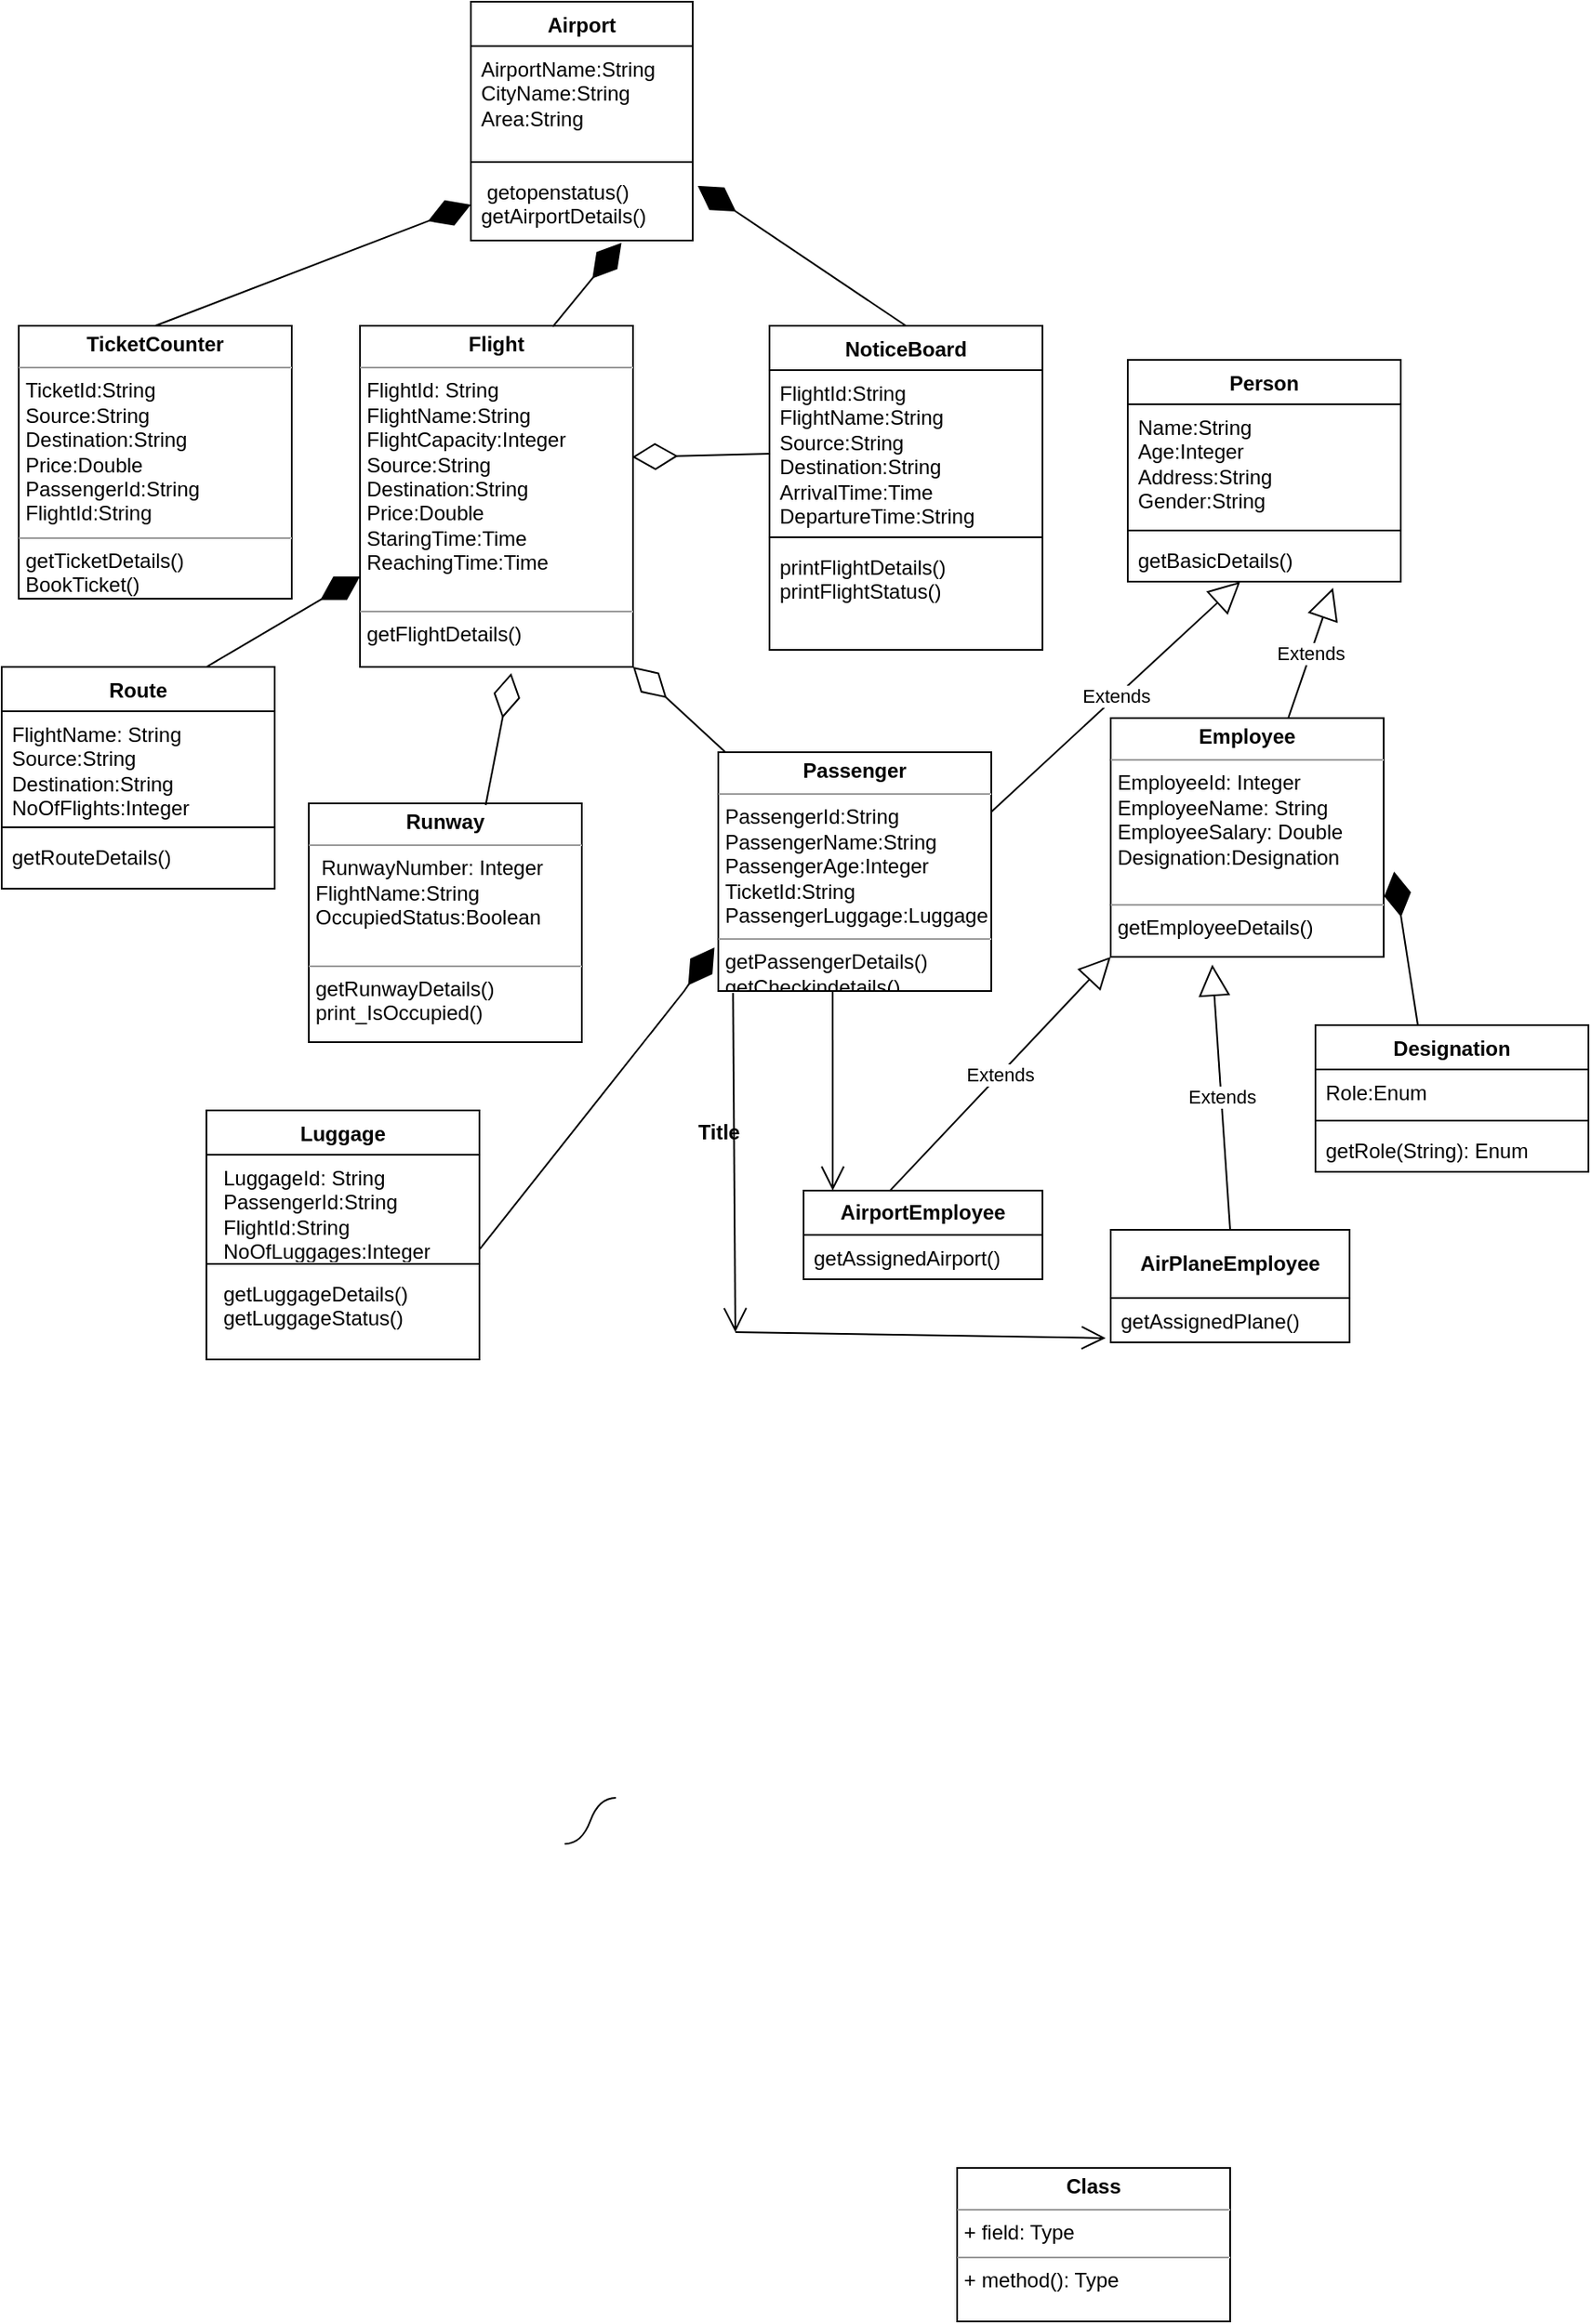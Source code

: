 <mxfile version="21.1.8" type="device" pages="2">
  <diagram name="Page-1" id="7Dt6NddrSka1G5lpPbdA">
    <mxGraphModel dx="1034" dy="1562" grid="1" gridSize="10" guides="1" tooltips="1" connect="1" arrows="1" fold="1" page="1" pageScale="1" pageWidth="850" pageHeight="1100" math="0" shadow="0">
      <root>
        <mxCell id="0" />
        <mxCell id="1" parent="0" />
        <mxCell id="ngt2FpApmZDFrWTeTpD6-36" value="" style="edgeStyle=entityRelationEdgeStyle;startArrow=none;endArrow=none;segment=10;curved=1;sourcePerimeterSpacing=0;targetPerimeterSpacing=0;rounded=0;" parent="1" edge="1">
          <mxGeometry relative="1" as="geometry">
            <mxPoint x="350" y="610" as="sourcePoint" />
            <mxPoint x="380" y="583" as="targetPoint" />
          </mxGeometry>
        </mxCell>
        <mxCell id="SibRGQfv5zgWSWt88Hae-18" value="Airport" style="swimlane;fontStyle=1;align=center;verticalAlign=top;childLayout=stackLayout;horizontal=1;startSize=26;horizontalStack=0;resizeParent=1;resizeParentMax=0;resizeLast=0;collapsible=1;marginBottom=0;whiteSpace=wrap;html=1;" parent="1" vertex="1">
          <mxGeometry x="295" y="-470" width="130" height="140" as="geometry">
            <mxRectangle x="330" y="640" width="80" height="30" as="alternateBounds" />
          </mxGeometry>
        </mxCell>
        <object label="AirportName:String&lt;br&gt;CityName:String&lt;br&gt;Area:String&lt;br&gt;&lt;br&gt;&lt;br&gt;&lt;br&gt;&lt;br&gt;&lt;br&gt;" id="SibRGQfv5zgWSWt88Hae-19">
          <mxCell style="text;strokeColor=none;fillColor=none;align=left;verticalAlign=top;spacingLeft=4;spacingRight=4;overflow=hidden;rotatable=0;points=[[0,0.5],[1,0.5]];portConstraint=eastwest;whiteSpace=wrap;html=1;" parent="SibRGQfv5zgWSWt88Hae-18" vertex="1">
            <mxGeometry y="26" width="130" height="64" as="geometry" />
          </mxCell>
        </object>
        <mxCell id="SibRGQfv5zgWSWt88Hae-20" value="" style="line;strokeWidth=1;fillColor=none;align=left;verticalAlign=middle;spacingTop=-1;spacingLeft=3;spacingRight=3;rotatable=0;labelPosition=right;points=[];portConstraint=eastwest;strokeColor=inherit;" parent="SibRGQfv5zgWSWt88Hae-18" vertex="1">
          <mxGeometry y="90" width="130" height="8" as="geometry" />
        </mxCell>
        <object label="&amp;nbsp;getopenstatus()&lt;br&gt;getAirportDetails()" CityName="String" id="SibRGQfv5zgWSWt88Hae-21">
          <mxCell style="text;strokeColor=none;fillColor=none;align=left;verticalAlign=top;spacingLeft=4;spacingRight=4;overflow=hidden;rotatable=0;points=[[0,0.5],[1,0.5]];portConstraint=eastwest;whiteSpace=wrap;html=1;" parent="SibRGQfv5zgWSWt88Hae-18" vertex="1">
            <mxGeometry y="98" width="130" height="42" as="geometry" />
          </mxCell>
        </object>
        <mxCell id="SibRGQfv5zgWSWt88Hae-26" value="&lt;p style=&quot;margin:0px;margin-top:4px;text-align:center;&quot;&gt;&lt;b&gt;Class&lt;/b&gt;&lt;/p&gt;&lt;hr size=&quot;1&quot;/&gt;&lt;p style=&quot;margin:0px;margin-left:4px;&quot;&gt;+ field: Type&lt;/p&gt;&lt;hr size=&quot;1&quot;/&gt;&lt;p style=&quot;margin:0px;margin-left:4px;&quot;&gt;+ method(): Type&lt;/p&gt;" style="verticalAlign=top;align=left;overflow=fill;fontSize=12;fontFamily=Helvetica;html=1;whiteSpace=wrap;" parent="1" vertex="1">
          <mxGeometry x="580" y="800" width="160" height="90" as="geometry" />
        </mxCell>
        <mxCell id="SibRGQfv5zgWSWt88Hae-27" value="&lt;p style=&quot;margin:0px;margin-top:4px;text-align:center;&quot;&gt;&lt;b&gt;Class&lt;/b&gt;&lt;/p&gt;&lt;hr size=&quot;1&quot;/&gt;&lt;p style=&quot;margin:0px;margin-left:4px;&quot;&gt;+ field: Type&lt;/p&gt;&lt;hr size=&quot;1&quot;/&gt;&lt;p style=&quot;margin:0px;margin-left:4px;&quot;&gt;+ method(): Type&lt;/p&gt;" style="verticalAlign=top;align=left;overflow=fill;fontSize=12;fontFamily=Helvetica;html=1;whiteSpace=wrap;" parent="1" vertex="1">
          <mxGeometry x="580" y="800" width="160" height="90" as="geometry" />
        </mxCell>
        <mxCell id="foKu9SYrdTQAazQL1OzK-4" value="&lt;p style=&quot;margin:0px;margin-top:4px;text-align:center;&quot;&gt;&lt;b&gt;TicketCounter&lt;/b&gt;&lt;/p&gt;&lt;hr size=&quot;1&quot;&gt;&lt;p style=&quot;margin:0px;margin-left:4px;&quot;&gt;TicketId:String&lt;/p&gt;&lt;p style=&quot;margin:0px;margin-left:4px;&quot;&gt;Source:String&lt;/p&gt;&lt;p style=&quot;margin:0px;margin-left:4px;&quot;&gt;Destination:String&lt;/p&gt;&lt;p style=&quot;margin:0px;margin-left:4px;&quot;&gt;Price:Double&lt;/p&gt;&lt;p style=&quot;margin:0px;margin-left:4px;&quot;&gt;PassengerId:String&lt;/p&gt;&lt;p style=&quot;margin:0px;margin-left:4px;&quot;&gt;FlightId:String&lt;/p&gt;&lt;hr size=&quot;1&quot;&gt;&lt;p style=&quot;margin:0px;margin-left:4px;&quot;&gt;getTicketDetails()&lt;/p&gt;&lt;p style=&quot;margin:0px;margin-left:4px;&quot;&gt;BookTicket()&lt;/p&gt;" style="verticalAlign=top;align=left;overflow=fill;fontSize=12;fontFamily=Helvetica;html=1;whiteSpace=wrap;" parent="1" vertex="1">
          <mxGeometry x="30" y="-280" width="160" height="160" as="geometry" />
        </mxCell>
        <mxCell id="foKu9SYrdTQAazQL1OzK-7" value="&lt;p style=&quot;margin:0px;margin-top:4px;text-align:center;&quot;&gt;&lt;b&gt;Flight&lt;/b&gt;&lt;/p&gt;&lt;hr size=&quot;1&quot;&gt;&lt;p style=&quot;margin:0px;margin-left:4px;&quot;&gt;FlightId: String&lt;/p&gt;&lt;p style=&quot;margin:0px;margin-left:4px;&quot;&gt;FlightName:String&lt;/p&gt;&lt;p style=&quot;margin:0px;margin-left:4px;&quot;&gt;FlightCapacity:Integer&lt;/p&gt;&lt;p style=&quot;margin:0px;margin-left:4px;&quot;&gt;Source:String&lt;/p&gt;&lt;p style=&quot;margin:0px;margin-left:4px;&quot;&gt;Destination:String&lt;/p&gt;&lt;p style=&quot;margin:0px;margin-left:4px;&quot;&gt;Price:Double&lt;/p&gt;&lt;p style=&quot;margin:0px;margin-left:4px;&quot;&gt;StaringTime:Time&lt;/p&gt;&lt;p style=&quot;margin:0px;margin-left:4px;&quot;&gt;ReachingTime:Time&lt;/p&gt;&lt;p style=&quot;margin:0px;margin-left:4px;&quot;&gt;&lt;br&gt;&lt;/p&gt;&lt;hr size=&quot;1&quot;&gt;&lt;p style=&quot;margin:0px;margin-left:4px;&quot;&gt;getFlightDetails()&amp;nbsp;&lt;/p&gt;" style="verticalAlign=top;align=left;overflow=fill;fontSize=12;fontFamily=Helvetica;html=1;whiteSpace=wrap;" parent="1" vertex="1">
          <mxGeometry x="230" y="-280" width="160" height="200" as="geometry" />
        </mxCell>
        <mxCell id="foKu9SYrdTQAazQL1OzK-10" value="&lt;p style=&quot;margin:0px;margin-top:4px;text-align:center;&quot;&gt;&lt;b&gt;Employee&lt;/b&gt;&lt;/p&gt;&lt;hr size=&quot;1&quot;&gt;&lt;p style=&quot;margin:0px;margin-left:4px;&quot;&gt;EmployeeId: Integer&lt;/p&gt;&lt;p style=&quot;margin:0px;margin-left:4px;&quot;&gt;EmployeeName: String&lt;/p&gt;&lt;p style=&quot;margin:0px;margin-left:4px;&quot;&gt;EmployeeSalary: Double&lt;/p&gt;&lt;p style=&quot;margin:0px;margin-left:4px;&quot;&gt;Designation:Designation&lt;br&gt;&lt;/p&gt;&lt;p style=&quot;margin:0px;margin-left:4px;&quot;&gt;&lt;br&gt;&lt;/p&gt;&lt;hr size=&quot;1&quot;&gt;&lt;p style=&quot;margin:0px;margin-left:4px;&quot;&gt;getEmployeeDetails()&lt;/p&gt;" style="verticalAlign=top;align=left;overflow=fill;fontSize=12;fontFamily=Helvetica;html=1;whiteSpace=wrap;" parent="1" vertex="1">
          <mxGeometry x="670" y="-50" width="160" height="140" as="geometry" />
        </mxCell>
        <mxCell id="foKu9SYrdTQAazQL1OzK-11" value="&lt;p style=&quot;margin:0px;margin-top:4px;text-align:center;&quot;&gt;&lt;b&gt;Runway&lt;/b&gt;&lt;/p&gt;&lt;hr size=&quot;1&quot;&gt;&lt;p style=&quot;margin:0px;margin-left:4px;&quot;&gt;&amp;nbsp;RunwayNumber: Integer&lt;/p&gt;&lt;p style=&quot;margin:0px;margin-left:4px;&quot;&gt;FlightName:String&lt;/p&gt;&lt;p style=&quot;margin:0px;margin-left:4px;&quot;&gt;OccupiedStatus:Boolean&lt;/p&gt;&lt;p style=&quot;margin:0px;margin-left:4px;&quot;&gt;&lt;br&gt;&lt;/p&gt;&lt;hr size=&quot;1&quot;&gt;&lt;p style=&quot;margin:0px;margin-left:4px;&quot;&gt;getRunwayDetails()&lt;/p&gt;&lt;p style=&quot;margin:0px;margin-left:4px;&quot;&gt;print_IsOccupied()&lt;/p&gt;" style="verticalAlign=top;align=left;overflow=fill;fontSize=12;fontFamily=Helvetica;html=1;whiteSpace=wrap;" parent="1" vertex="1">
          <mxGeometry x="200" width="160" height="140" as="geometry" />
        </mxCell>
        <mxCell id="foKu9SYrdTQAazQL1OzK-12" value="&lt;p style=&quot;margin:0px;margin-top:4px;text-align:center;&quot;&gt;&lt;b&gt;Passenger&lt;/b&gt;&lt;/p&gt;&lt;hr size=&quot;1&quot;&gt;&lt;p style=&quot;margin:0px;margin-left:4px;&quot;&gt;PassengerId:String&lt;/p&gt;&lt;p style=&quot;margin:0px;margin-left:4px;&quot;&gt;PassengerName:String&lt;/p&gt;&lt;p style=&quot;margin:0px;margin-left:4px;&quot;&gt;PassengerAge:Integer&lt;/p&gt;&lt;p style=&quot;margin:0px;margin-left:4px;&quot;&gt;TicketId:String&lt;/p&gt;&lt;p style=&quot;margin:0px;margin-left:4px;&quot;&gt;PassengerLuggage:Luggage&lt;/p&gt;&lt;hr size=&quot;1&quot;&gt;&lt;p style=&quot;margin:0px;margin-left:4px;&quot;&gt;getPassengerDetails()&lt;/p&gt;&lt;p style=&quot;margin:0px;margin-left:4px;&quot;&gt;getCheckindetails()&lt;/p&gt;" style="verticalAlign=top;align=left;overflow=fill;fontSize=12;fontFamily=Helvetica;html=1;whiteSpace=wrap;" parent="1" vertex="1">
          <mxGeometry x="440" y="-30" width="160" height="140" as="geometry" />
        </mxCell>
        <mxCell id="foKu9SYrdTQAazQL1OzK-20" value="&lt;b&gt;AirPlaneEmployee&lt;/b&gt;" style="swimlane;fontStyle=0;childLayout=stackLayout;horizontal=1;startSize=40;fillColor=none;horizontalStack=0;resizeParent=1;resizeParentMax=0;resizeLast=0;collapsible=1;marginBottom=0;whiteSpace=wrap;html=1;" parent="1" vertex="1">
          <mxGeometry x="670" y="250" width="140" height="66" as="geometry" />
        </mxCell>
        <mxCell id="foKu9SYrdTQAazQL1OzK-21" value="getAssignedPlane()" style="text;strokeColor=none;fillColor=none;align=left;verticalAlign=top;spacingLeft=4;spacingRight=4;overflow=hidden;rotatable=0;points=[[0,0.5],[1,0.5]];portConstraint=eastwest;whiteSpace=wrap;html=1;" parent="foKu9SYrdTQAazQL1OzK-20" vertex="1">
          <mxGeometry y="40" width="140" height="26" as="geometry" />
        </mxCell>
        <mxCell id="foKu9SYrdTQAazQL1OzK-28" value="&lt;b&gt;AirportEmployee&lt;/b&gt;" style="swimlane;fontStyle=0;childLayout=stackLayout;horizontal=1;startSize=26;fillColor=none;horizontalStack=0;resizeParent=1;resizeParentMax=0;resizeLast=0;collapsible=1;marginBottom=0;whiteSpace=wrap;html=1;" parent="1" vertex="1">
          <mxGeometry x="490" y="227" width="140" height="52" as="geometry" />
        </mxCell>
        <mxCell id="foKu9SYrdTQAazQL1OzK-29" value="getAssignedAirport()" style="text;strokeColor=none;fillColor=none;align=left;verticalAlign=top;spacingLeft=4;spacingRight=4;overflow=hidden;rotatable=0;points=[[0,0.5],[1,0.5]];portConstraint=eastwest;whiteSpace=wrap;html=1;" parent="foKu9SYrdTQAazQL1OzK-28" vertex="1">
          <mxGeometry y="26" width="140" height="26" as="geometry" />
        </mxCell>
        <mxCell id="foKu9SYrdTQAazQL1OzK-32" value="Luggage" style="swimlane;fontStyle=1;align=center;verticalAlign=top;childLayout=stackLayout;horizontal=1;startSize=26;horizontalStack=0;resizeParent=1;resizeParentMax=0;resizeLast=0;collapsible=1;marginBottom=0;whiteSpace=wrap;html=1;" parent="1" vertex="1">
          <mxGeometry x="140" y="180" width="160" height="146" as="geometry" />
        </mxCell>
        <mxCell id="foKu9SYrdTQAazQL1OzK-33" value="&lt;p style=&quot;border-color: var(--border-color); margin: 0px 0px 0px 4px;&quot;&gt;LuggageId: String&lt;/p&gt;&lt;p style=&quot;border-color: var(--border-color); margin: 0px 0px 0px 4px;&quot;&gt;PassengerId:String&lt;/p&gt;&lt;p style=&quot;border-color: var(--border-color); margin: 0px 0px 0px 4px;&quot;&gt;FlightId:String&lt;/p&gt;&lt;p style=&quot;border-color: var(--border-color); margin: 0px 0px 0px 4px;&quot;&gt;NoOfLuggages:Integer&lt;/p&gt;" style="text;strokeColor=none;fillColor=none;align=left;verticalAlign=top;spacingLeft=4;spacingRight=4;overflow=hidden;rotatable=0;points=[[0,0.5],[1,0.5]];portConstraint=eastwest;whiteSpace=wrap;html=1;" parent="foKu9SYrdTQAazQL1OzK-32" vertex="1">
          <mxGeometry y="26" width="160" height="60" as="geometry" />
        </mxCell>
        <mxCell id="foKu9SYrdTQAazQL1OzK-34" value="" style="line;strokeWidth=1;fillColor=none;align=left;verticalAlign=middle;spacingTop=-1;spacingLeft=3;spacingRight=3;rotatable=0;labelPosition=right;points=[];portConstraint=eastwest;strokeColor=inherit;" parent="foKu9SYrdTQAazQL1OzK-32" vertex="1">
          <mxGeometry y="86" width="160" height="8" as="geometry" />
        </mxCell>
        <mxCell id="foKu9SYrdTQAazQL1OzK-35" value="&lt;p style=&quot;border-color: var(--border-color); margin: 0px 0px 0px 4px;&quot;&gt;getLuggageDetails()&lt;/p&gt;&lt;p style=&quot;border-color: var(--border-color); margin: 0px 0px 0px 4px;&quot;&gt;getLuggageStatus()&lt;/p&gt;" style="text;strokeColor=none;fillColor=none;align=left;verticalAlign=top;spacingLeft=4;spacingRight=4;overflow=hidden;rotatable=0;points=[[0,0.5],[1,0.5]];portConstraint=eastwest;whiteSpace=wrap;html=1;" parent="foKu9SYrdTQAazQL1OzK-32" vertex="1">
          <mxGeometry y="94" width="160" height="52" as="geometry" />
        </mxCell>
        <mxCell id="foKu9SYrdTQAazQL1OzK-44" value="NoticeBoard" style="swimlane;fontStyle=1;align=center;verticalAlign=top;childLayout=stackLayout;horizontal=1;startSize=26;horizontalStack=0;resizeParent=1;resizeParentMax=0;resizeLast=0;collapsible=1;marginBottom=0;whiteSpace=wrap;html=1;" parent="1" vertex="1">
          <mxGeometry x="470" y="-280" width="160" height="190" as="geometry" />
        </mxCell>
        <mxCell id="foKu9SYrdTQAazQL1OzK-45" value="FlightId:String&lt;br&gt;FlightName:String&lt;br&gt;Source:String&lt;br&gt;Destination:String&lt;br&gt;ArrivalTime:Time&lt;br&gt;DepartureTime:String" style="text;strokeColor=none;fillColor=none;align=left;verticalAlign=top;spacingLeft=4;spacingRight=4;overflow=hidden;rotatable=0;points=[[0,0.5],[1,0.5]];portConstraint=eastwest;whiteSpace=wrap;html=1;" parent="foKu9SYrdTQAazQL1OzK-44" vertex="1">
          <mxGeometry y="26" width="160" height="94" as="geometry" />
        </mxCell>
        <mxCell id="foKu9SYrdTQAazQL1OzK-46" value="" style="line;strokeWidth=1;fillColor=none;align=left;verticalAlign=middle;spacingTop=-1;spacingLeft=3;spacingRight=3;rotatable=0;labelPosition=right;points=[];portConstraint=eastwest;strokeColor=inherit;" parent="foKu9SYrdTQAazQL1OzK-44" vertex="1">
          <mxGeometry y="120" width="160" height="8" as="geometry" />
        </mxCell>
        <mxCell id="foKu9SYrdTQAazQL1OzK-47" value="printFlightDetails()&lt;br&gt;printFlightStatus()" style="text;strokeColor=none;fillColor=none;align=left;verticalAlign=top;spacingLeft=4;spacingRight=4;overflow=hidden;rotatable=0;points=[[0,0.5],[1,0.5]];portConstraint=eastwest;whiteSpace=wrap;html=1;" parent="foKu9SYrdTQAazQL1OzK-44" vertex="1">
          <mxGeometry y="128" width="160" height="62" as="geometry" />
        </mxCell>
        <mxCell id="AbFi8-gE8N-cRS5Ds_fm-1" value="" style="endArrow=diamondThin;endFill=1;endSize=24;html=1;rounded=0;exitX=0.706;exitY=0.003;exitDx=0;exitDy=0;exitPerimeter=0;entryX=0.679;entryY=1.032;entryDx=0;entryDy=0;entryPerimeter=0;" parent="1" source="foKu9SYrdTQAazQL1OzK-7" target="SibRGQfv5zgWSWt88Hae-21" edge="1">
          <mxGeometry width="160" relative="1" as="geometry">
            <mxPoint x="280" y="-310" as="sourcePoint" />
            <mxPoint x="440" y="-310" as="targetPoint" />
          </mxGeometry>
        </mxCell>
        <mxCell id="AbFi8-gE8N-cRS5Ds_fm-9" value="Route" style="swimlane;fontStyle=1;align=center;verticalAlign=top;childLayout=stackLayout;horizontal=1;startSize=26;horizontalStack=0;resizeParent=1;resizeParentMax=0;resizeLast=0;collapsible=1;marginBottom=0;whiteSpace=wrap;html=1;" parent="1" vertex="1">
          <mxGeometry x="20" y="-80" width="160" height="130" as="geometry" />
        </mxCell>
        <mxCell id="AbFi8-gE8N-cRS5Ds_fm-10" value="FlightName: String&lt;br&gt;Source:String&lt;br&gt;Destination:String&lt;br&gt;NoOfFlights:Integer" style="text;strokeColor=none;fillColor=none;align=left;verticalAlign=top;spacingLeft=4;spacingRight=4;overflow=hidden;rotatable=0;points=[[0,0.5],[1,0.5]];portConstraint=eastwest;whiteSpace=wrap;html=1;" parent="AbFi8-gE8N-cRS5Ds_fm-9" vertex="1">
          <mxGeometry y="26" width="160" height="64" as="geometry" />
        </mxCell>
        <mxCell id="AbFi8-gE8N-cRS5Ds_fm-11" value="" style="line;strokeWidth=1;fillColor=none;align=left;verticalAlign=middle;spacingTop=-1;spacingLeft=3;spacingRight=3;rotatable=0;labelPosition=right;points=[];portConstraint=eastwest;strokeColor=inherit;" parent="AbFi8-gE8N-cRS5Ds_fm-9" vertex="1">
          <mxGeometry y="90" width="160" height="8" as="geometry" />
        </mxCell>
        <mxCell id="AbFi8-gE8N-cRS5Ds_fm-12" value="getRouteDetails()" style="text;strokeColor=none;fillColor=none;align=left;verticalAlign=top;spacingLeft=4;spacingRight=4;overflow=hidden;rotatable=0;points=[[0,0.5],[1,0.5]];portConstraint=eastwest;whiteSpace=wrap;html=1;" parent="AbFi8-gE8N-cRS5Ds_fm-9" vertex="1">
          <mxGeometry y="98" width="160" height="32" as="geometry" />
        </mxCell>
        <mxCell id="AbFi8-gE8N-cRS5Ds_fm-17" value="Person" style="swimlane;fontStyle=1;align=center;verticalAlign=top;childLayout=stackLayout;horizontal=1;startSize=26;horizontalStack=0;resizeParent=1;resizeParentMax=0;resizeLast=0;collapsible=1;marginBottom=0;whiteSpace=wrap;html=1;" parent="1" vertex="1">
          <mxGeometry x="680" y="-260" width="160" height="130" as="geometry" />
        </mxCell>
        <mxCell id="AbFi8-gE8N-cRS5Ds_fm-18" value="Name:String&lt;br&gt;Age:Integer&lt;br&gt;Address:String&lt;br&gt;Gender:String" style="text;strokeColor=none;fillColor=none;align=left;verticalAlign=top;spacingLeft=4;spacingRight=4;overflow=hidden;rotatable=0;points=[[0,0.5],[1,0.5]];portConstraint=eastwest;whiteSpace=wrap;html=1;" parent="AbFi8-gE8N-cRS5Ds_fm-17" vertex="1">
          <mxGeometry y="26" width="160" height="70" as="geometry" />
        </mxCell>
        <mxCell id="AbFi8-gE8N-cRS5Ds_fm-19" value="" style="line;strokeWidth=1;fillColor=none;align=left;verticalAlign=middle;spacingTop=-1;spacingLeft=3;spacingRight=3;rotatable=0;labelPosition=right;points=[];portConstraint=eastwest;strokeColor=inherit;" parent="AbFi8-gE8N-cRS5Ds_fm-17" vertex="1">
          <mxGeometry y="96" width="160" height="8" as="geometry" />
        </mxCell>
        <mxCell id="AbFi8-gE8N-cRS5Ds_fm-20" value="getBasicDetails()" style="text;strokeColor=none;fillColor=none;align=left;verticalAlign=top;spacingLeft=4;spacingRight=4;overflow=hidden;rotatable=0;points=[[0,0.5],[1,0.5]];portConstraint=eastwest;whiteSpace=wrap;html=1;" parent="AbFi8-gE8N-cRS5Ds_fm-17" vertex="1">
          <mxGeometry y="104" width="160" height="26" as="geometry" />
        </mxCell>
        <mxCell id="AbFi8-gE8N-cRS5Ds_fm-24" value="" style="endArrow=diamondThin;endFill=1;endSize=24;html=1;rounded=0;entryX=0;entryY=0.5;entryDx=0;entryDy=0;exitX=0.5;exitY=0;exitDx=0;exitDy=0;" parent="1" source="foKu9SYrdTQAazQL1OzK-4" target="SibRGQfv5zgWSWt88Hae-21" edge="1">
          <mxGeometry width="160" relative="1" as="geometry">
            <mxPoint x="120" y="-290" as="sourcePoint" />
            <mxPoint x="280" y="-340" as="targetPoint" />
          </mxGeometry>
        </mxCell>
        <mxCell id="AbFi8-gE8N-cRS5Ds_fm-27" value="" style="endArrow=diamondThin;endFill=1;endSize=24;html=1;rounded=0;exitX=0.5;exitY=0;exitDx=0;exitDy=0;entryX=1.023;entryY=0.238;entryDx=0;entryDy=0;entryPerimeter=0;" parent="1" source="foKu9SYrdTQAazQL1OzK-44" target="SibRGQfv5zgWSWt88Hae-21" edge="1">
          <mxGeometry width="160" relative="1" as="geometry">
            <mxPoint x="360" y="-260" as="sourcePoint" />
            <mxPoint x="450" y="-350" as="targetPoint" />
          </mxGeometry>
        </mxCell>
        <mxCell id="AbFi8-gE8N-cRS5Ds_fm-33" value="Extends" style="endArrow=block;endSize=16;endFill=0;html=1;rounded=0;exitX=1;exitY=0.25;exitDx=0;exitDy=0;" parent="1" source="foKu9SYrdTQAazQL1OzK-12" target="AbFi8-gE8N-cRS5Ds_fm-20" edge="1">
          <mxGeometry width="160" relative="1" as="geometry">
            <mxPoint x="520" y="-40" as="sourcePoint" />
            <mxPoint x="670" y="-30" as="targetPoint" />
          </mxGeometry>
        </mxCell>
        <mxCell id="AbFi8-gE8N-cRS5Ds_fm-34" value="Extends" style="endArrow=block;endSize=16;endFill=0;html=1;rounded=0;entryX=0.752;entryY=1.141;entryDx=0;entryDy=0;entryPerimeter=0;" parent="1" source="foKu9SYrdTQAazQL1OzK-10" target="AbFi8-gE8N-cRS5Ds_fm-20" edge="1">
          <mxGeometry width="160" relative="1" as="geometry">
            <mxPoint x="510" y="-30" as="sourcePoint" />
            <mxPoint x="740" y="-110" as="targetPoint" />
          </mxGeometry>
        </mxCell>
        <mxCell id="AbFi8-gE8N-cRS5Ds_fm-36" value="Extends" style="endArrow=block;endSize=16;endFill=0;html=1;rounded=0;exitX=0.36;exitY=0.006;exitDx=0;exitDy=0;exitPerimeter=0;entryX=0;entryY=1;entryDx=0;entryDy=0;" parent="1" source="foKu9SYrdTQAazQL1OzK-28" target="foKu9SYrdTQAazQL1OzK-10" edge="1">
          <mxGeometry width="160" relative="1" as="geometry">
            <mxPoint x="440" y="80" as="sourcePoint" />
            <mxPoint x="600" y="80" as="targetPoint" />
          </mxGeometry>
        </mxCell>
        <mxCell id="AbFi8-gE8N-cRS5Ds_fm-37" value="Extends" style="endArrow=block;endSize=16;endFill=0;html=1;rounded=0;exitX=0.5;exitY=0;exitDx=0;exitDy=0;entryX=0.372;entryY=1.032;entryDx=0;entryDy=0;entryPerimeter=0;" parent="1" source="foKu9SYrdTQAazQL1OzK-20" target="foKu9SYrdTQAazQL1OzK-10" edge="1">
          <mxGeometry width="160" relative="1" as="geometry">
            <mxPoint x="680" y="150" as="sourcePoint" />
            <mxPoint x="750" y="100" as="targetPoint" />
          </mxGeometry>
        </mxCell>
        <mxCell id="AbFi8-gE8N-cRS5Ds_fm-38" value="" style="endArrow=diamondThin;endFill=1;endSize=24;html=1;rounded=0;exitX=0.75;exitY=0;exitDx=0;exitDy=0;" parent="1" source="AbFi8-gE8N-cRS5Ds_fm-9" target="foKu9SYrdTQAazQL1OzK-7" edge="1">
          <mxGeometry width="160" relative="1" as="geometry">
            <mxPoint x="440" y="-170" as="sourcePoint" />
            <mxPoint x="600" y="-170" as="targetPoint" />
            <Array as="points" />
          </mxGeometry>
        </mxCell>
        <mxCell id="AbFi8-gE8N-cRS5Ds_fm-39" value="" style="endArrow=diamondThin;endFill=0;endSize=24;html=1;rounded=0;exitX=0.648;exitY=0.007;exitDx=0;exitDy=0;exitPerimeter=0;entryX=0.554;entryY=1.018;entryDx=0;entryDy=0;entryPerimeter=0;" parent="1" source="foKu9SYrdTQAazQL1OzK-11" target="foKu9SYrdTQAazQL1OzK-7" edge="1">
          <mxGeometry width="160" relative="1" as="geometry">
            <mxPoint x="410" y="-121.63" as="sourcePoint" />
            <mxPoint x="570" y="-121.63" as="targetPoint" />
          </mxGeometry>
        </mxCell>
        <mxCell id="AbFi8-gE8N-cRS5Ds_fm-40" value="" style="endArrow=diamondThin;endFill=0;endSize=24;html=1;rounded=0;entryX=1;entryY=1;entryDx=0;entryDy=0;" parent="1" source="foKu9SYrdTQAazQL1OzK-12" target="foKu9SYrdTQAazQL1OzK-7" edge="1">
          <mxGeometry width="160" relative="1" as="geometry">
            <mxPoint x="440" y="-120" as="sourcePoint" />
            <mxPoint x="600" y="-120" as="targetPoint" />
          </mxGeometry>
        </mxCell>
        <mxCell id="AbFi8-gE8N-cRS5Ds_fm-48" value="" style="endArrow=open;endFill=1;endSize=12;html=1;rounded=0;exitX=0.419;exitY=1.002;exitDx=0;exitDy=0;exitPerimeter=0;entryX=0.122;entryY=0;entryDx=0;entryDy=0;entryPerimeter=0;" parent="1" source="foKu9SYrdTQAazQL1OzK-12" target="foKu9SYrdTQAazQL1OzK-28" edge="1">
          <mxGeometry width="160" relative="1" as="geometry">
            <mxPoint x="440" y="180" as="sourcePoint" />
            <mxPoint x="600" y="310" as="targetPoint" />
          </mxGeometry>
        </mxCell>
        <mxCell id="AbFi8-gE8N-cRS5Ds_fm-49" value="" style="endArrow=open;endFill=1;endSize=12;html=1;rounded=0;exitX=0.054;exitY=1.008;exitDx=0;exitDy=0;exitPerimeter=0;" parent="1" source="foKu9SYrdTQAazQL1OzK-12" edge="1">
          <mxGeometry width="160" relative="1" as="geometry">
            <mxPoint x="460" y="120" as="sourcePoint" />
            <mxPoint x="450" y="310" as="targetPoint" />
          </mxGeometry>
        </mxCell>
        <mxCell id="AbFi8-gE8N-cRS5Ds_fm-50" value="" style="endArrow=open;endFill=1;endSize=12;html=1;rounded=0;entryX=-0.021;entryY=0.904;entryDx=0;entryDy=0;entryPerimeter=0;" parent="1" target="foKu9SYrdTQAazQL1OzK-21" edge="1">
          <mxGeometry width="160" relative="1" as="geometry">
            <mxPoint x="450" y="310" as="sourcePoint" />
            <mxPoint x="600" y="210" as="targetPoint" />
          </mxGeometry>
        </mxCell>
        <mxCell id="AbFi8-gE8N-cRS5Ds_fm-51" value="" style="endArrow=diamondThin;endFill=1;endSize=24;html=1;rounded=0;exitX=1.002;exitY=0.919;exitDx=0;exitDy=0;exitPerimeter=0;entryX=-0.014;entryY=0.818;entryDx=0;entryDy=0;entryPerimeter=0;" parent="1" source="foKu9SYrdTQAazQL1OzK-33" target="foKu9SYrdTQAazQL1OzK-12" edge="1">
          <mxGeometry width="160" relative="1" as="geometry">
            <mxPoint x="440" y="210" as="sourcePoint" />
            <mxPoint x="430" y="80" as="targetPoint" />
            <Array as="points">
              <mxPoint x="420" y="110" />
            </Array>
          </mxGeometry>
        </mxCell>
        <mxCell id="AbFi8-gE8N-cRS5Ds_fm-52" value="" style="endArrow=diamondThin;endFill=0;endSize=24;html=1;rounded=0;entryX=0.997;entryY=0.385;entryDx=0;entryDy=0;entryPerimeter=0;" parent="1" source="foKu9SYrdTQAazQL1OzK-45" target="foKu9SYrdTQAazQL1OzK-7" edge="1">
          <mxGeometry width="160" relative="1" as="geometry">
            <mxPoint x="460" y="-190" as="sourcePoint" />
            <mxPoint x="430" y="-190" as="targetPoint" />
          </mxGeometry>
        </mxCell>
        <mxCell id="bhQrwd5_D6PokJX49yjE-5" value="Designation" style="swimlane;fontStyle=1;align=center;verticalAlign=top;childLayout=stackLayout;horizontal=1;startSize=26;horizontalStack=0;resizeParent=1;resizeParentMax=0;resizeLast=0;collapsible=1;marginBottom=0;whiteSpace=wrap;html=1;" vertex="1" parent="1">
          <mxGeometry x="790" y="130" width="160" height="86" as="geometry" />
        </mxCell>
        <mxCell id="bhQrwd5_D6PokJX49yjE-6" value="Role:Enum" style="text;strokeColor=none;fillColor=none;align=left;verticalAlign=top;spacingLeft=4;spacingRight=4;overflow=hidden;rotatable=0;points=[[0,0.5],[1,0.5]];portConstraint=eastwest;whiteSpace=wrap;html=1;" vertex="1" parent="bhQrwd5_D6PokJX49yjE-5">
          <mxGeometry y="26" width="160" height="26" as="geometry" />
        </mxCell>
        <mxCell id="bhQrwd5_D6PokJX49yjE-7" value="" style="line;strokeWidth=1;fillColor=none;align=left;verticalAlign=middle;spacingTop=-1;spacingLeft=3;spacingRight=3;rotatable=0;labelPosition=right;points=[];portConstraint=eastwest;strokeColor=inherit;" vertex="1" parent="bhQrwd5_D6PokJX49yjE-5">
          <mxGeometry y="52" width="160" height="8" as="geometry" />
        </mxCell>
        <mxCell id="bhQrwd5_D6PokJX49yjE-8" value="getRole(String): Enum" style="text;strokeColor=none;fillColor=none;align=left;verticalAlign=top;spacingLeft=4;spacingRight=4;overflow=hidden;rotatable=0;points=[[0,0.5],[1,0.5]];portConstraint=eastwest;whiteSpace=wrap;html=1;" vertex="1" parent="bhQrwd5_D6PokJX49yjE-5">
          <mxGeometry y="60" width="160" height="26" as="geometry" />
        </mxCell>
        <mxCell id="bhQrwd5_D6PokJX49yjE-13" value="" style="endArrow=diamondThin;endFill=1;endSize=24;html=1;rounded=0;entryX=1.038;entryY=0.643;entryDx=0;entryDy=0;entryPerimeter=0;" edge="1" parent="1" target="foKu9SYrdTQAazQL1OzK-10">
          <mxGeometry width="160" relative="1" as="geometry">
            <mxPoint x="850" y="130" as="sourcePoint" />
            <mxPoint x="520" y="200" as="targetPoint" />
          </mxGeometry>
        </mxCell>
        <mxCell id="bhQrwd5_D6PokJX49yjE-14" value="Title" style="text;align=center;fontStyle=1;verticalAlign=middle;spacingLeft=3;spacingRight=3;strokeColor=none;rotatable=0;points=[[0,0.5],[1,0.5]];portConstraint=eastwest;html=1;" vertex="1" parent="1">
          <mxGeometry x="400" y="180" width="80" height="26" as="geometry" />
        </mxCell>
      </root>
    </mxGraphModel>
  </diagram>
  <diagram id="6KGuB7UD7IFNFCd5KZnu" name="Page-2">
    <mxGraphModel dx="737" dy="430" grid="1" gridSize="10" guides="1" tooltips="1" connect="1" arrows="1" fold="1" page="1" pageScale="1" pageWidth="850" pageHeight="1100" math="0" shadow="0">
      <root>
        <mxCell id="0" />
        <mxCell id="1" parent="0" />
      </root>
    </mxGraphModel>
  </diagram>
</mxfile>
